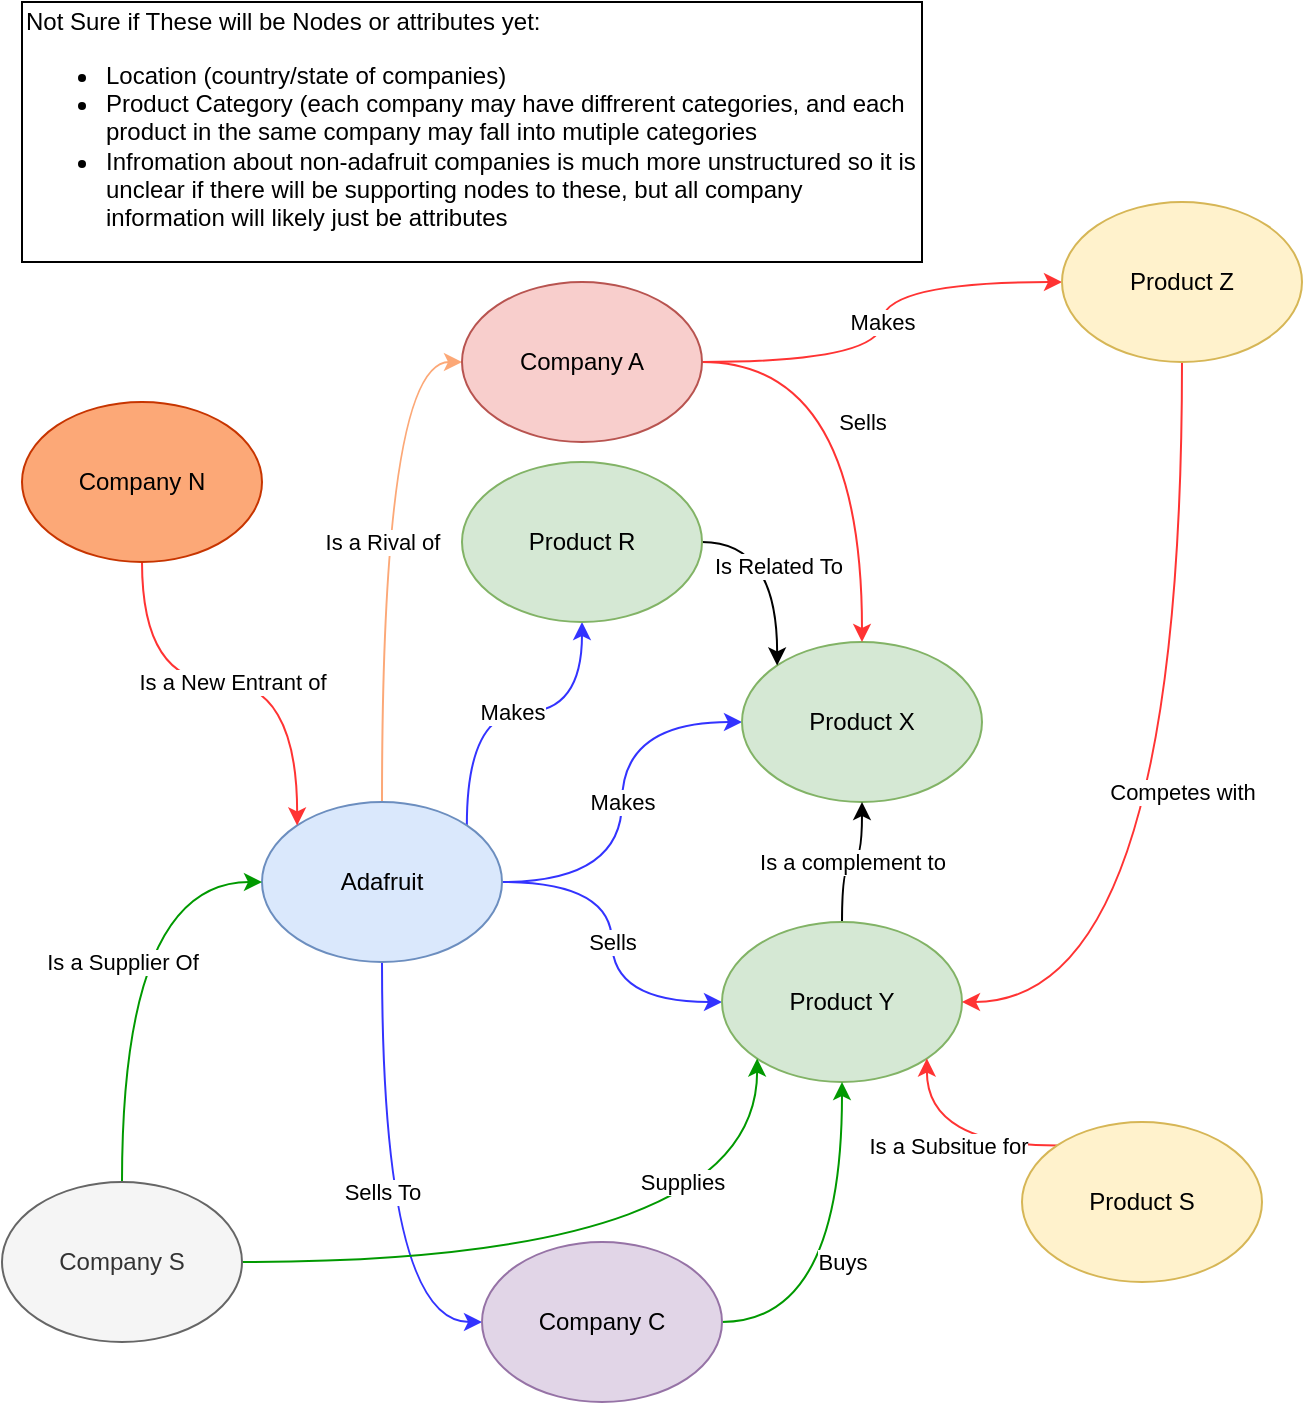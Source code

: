 <mxfile version="17.4.2" type="device"><diagram name="Page-1" id="42789a77-a242-8287-6e28-9cd8cfd52e62"><mxGraphModel dx="1422" dy="878" grid="1" gridSize="10" guides="1" tooltips="1" connect="1" arrows="1" fold="1" page="1" pageScale="1" pageWidth="1100" pageHeight="850" background="none" math="0" shadow="0"><root><mxCell id="0"/><mxCell id="1" parent="0"/><mxCell id="vrHfYsoFtQO1pEJkf1KY-3" value="Makes" style="edgeStyle=orthogonalEdgeStyle;orthogonalLoop=1;jettySize=auto;html=1;curved=1;strokeColor=#3333FF;" edge="1" parent="1" source="vrHfYsoFtQO1pEJkf1KY-1" target="vrHfYsoFtQO1pEJkf1KY-2"><mxGeometry relative="1" as="geometry"/></mxCell><mxCell id="vrHfYsoFtQO1pEJkf1KY-5" value="Sells" style="edgeStyle=orthogonalEdgeStyle;orthogonalLoop=1;jettySize=auto;html=1;curved=1;strokeColor=#3333FF;" edge="1" parent="1" source="vrHfYsoFtQO1pEJkf1KY-1" target="vrHfYsoFtQO1pEJkf1KY-4"><mxGeometry relative="1" as="geometry"/></mxCell><mxCell id="vrHfYsoFtQO1pEJkf1KY-7" value="Is a Rival of" style="edgeStyle=orthogonalEdgeStyle;curved=1;orthogonalLoop=1;jettySize=auto;html=1;entryX=0;entryY=0.5;entryDx=0;entryDy=0;strokeColor=#FCA877;" edge="1" parent="1" source="vrHfYsoFtQO1pEJkf1KY-1" target="vrHfYsoFtQO1pEJkf1KY-6"><mxGeometry relative="1" as="geometry"/></mxCell><mxCell id="vrHfYsoFtQO1pEJkf1KY-13" value="Sells To" style="edgeStyle=orthogonalEdgeStyle;curved=1;orthogonalLoop=1;jettySize=auto;html=1;entryX=0;entryY=0.5;entryDx=0;entryDy=0;strokeColor=#3333FF;" edge="1" parent="1" source="vrHfYsoFtQO1pEJkf1KY-1" target="vrHfYsoFtQO1pEJkf1KY-12"><mxGeometry relative="1" as="geometry"/></mxCell><mxCell id="vrHfYsoFtQO1pEJkf1KY-17" value="Makes" style="edgeStyle=orthogonalEdgeStyle;curved=1;orthogonalLoop=1;jettySize=auto;html=1;exitX=1;exitY=0;exitDx=0;exitDy=0;entryX=0.5;entryY=1;entryDx=0;entryDy=0;strokeColor=#3333FF;" edge="1" parent="1" source="vrHfYsoFtQO1pEJkf1KY-1" target="vrHfYsoFtQO1pEJkf1KY-16"><mxGeometry relative="1" as="geometry"/></mxCell><mxCell id="vrHfYsoFtQO1pEJkf1KY-1" value="Adafruit" style="ellipse;whiteSpace=wrap;html=1;fillColor=#dae8fc;strokeColor=#6c8ebf;" vertex="1" parent="1"><mxGeometry x="440" y="420" width="120" height="80" as="geometry"/></mxCell><mxCell id="vrHfYsoFtQO1pEJkf1KY-2" value="Product X" style="ellipse;whiteSpace=wrap;html=1;fillColor=#d5e8d4;strokeColor=#82b366;" vertex="1" parent="1"><mxGeometry x="680" y="340" width="120" height="80" as="geometry"/></mxCell><mxCell id="vrHfYsoFtQO1pEJkf1KY-15" value="Is a complement to" style="edgeStyle=orthogonalEdgeStyle;curved=1;orthogonalLoop=1;jettySize=auto;html=1;exitX=0.5;exitY=0;exitDx=0;exitDy=0;entryX=0.5;entryY=1;entryDx=0;entryDy=0;" edge="1" parent="1" source="vrHfYsoFtQO1pEJkf1KY-4" target="vrHfYsoFtQO1pEJkf1KY-2"><mxGeometry relative="1" as="geometry"/></mxCell><mxCell id="vrHfYsoFtQO1pEJkf1KY-4" value="Product Y" style="ellipse;whiteSpace=wrap;html=1;fillColor=#d5e8d4;strokeColor=#82b366;" vertex="1" parent="1"><mxGeometry x="670" y="480" width="120" height="80" as="geometry"/></mxCell><mxCell id="vrHfYsoFtQO1pEJkf1KY-8" value="Sells" style="edgeStyle=orthogonalEdgeStyle;curved=1;orthogonalLoop=1;jettySize=auto;html=1;exitX=1;exitY=0.5;exitDx=0;exitDy=0;strokeColor=#FF3333;" edge="1" parent="1" source="vrHfYsoFtQO1pEJkf1KY-6" target="vrHfYsoFtQO1pEJkf1KY-2"><mxGeometry relative="1" as="geometry"/></mxCell><mxCell id="vrHfYsoFtQO1pEJkf1KY-10" value="Makes" style="edgeStyle=orthogonalEdgeStyle;curved=1;orthogonalLoop=1;jettySize=auto;html=1;strokeColor=#FF3333;" edge="1" parent="1" source="vrHfYsoFtQO1pEJkf1KY-6" target="vrHfYsoFtQO1pEJkf1KY-9"><mxGeometry relative="1" as="geometry"/></mxCell><mxCell id="vrHfYsoFtQO1pEJkf1KY-6" value="Company A" style="ellipse;whiteSpace=wrap;html=1;fillColor=#f8cecc;strokeColor=#b85450;" vertex="1" parent="1"><mxGeometry x="540" y="160" width="120" height="80" as="geometry"/></mxCell><mxCell id="vrHfYsoFtQO1pEJkf1KY-11" value="Competes with" style="edgeStyle=orthogonalEdgeStyle;curved=1;orthogonalLoop=1;jettySize=auto;html=1;exitX=0.5;exitY=1;exitDx=0;exitDy=0;entryX=1;entryY=0.5;entryDx=0;entryDy=0;strokeColor=#FF3333;" edge="1" parent="1" source="vrHfYsoFtQO1pEJkf1KY-9" target="vrHfYsoFtQO1pEJkf1KY-4"><mxGeometry relative="1" as="geometry"/></mxCell><mxCell id="vrHfYsoFtQO1pEJkf1KY-9" value="Product Z" style="ellipse;whiteSpace=wrap;html=1;fillColor=#fff2cc;strokeColor=#d6b656;" vertex="1" parent="1"><mxGeometry x="840" y="120" width="120" height="80" as="geometry"/></mxCell><mxCell id="vrHfYsoFtQO1pEJkf1KY-14" value="Buys" style="edgeStyle=orthogonalEdgeStyle;curved=1;orthogonalLoop=1;jettySize=auto;html=1;exitX=1;exitY=0.5;exitDx=0;exitDy=0;strokeColor=#009900;" edge="1" parent="1" source="vrHfYsoFtQO1pEJkf1KY-12" target="vrHfYsoFtQO1pEJkf1KY-4"><mxGeometry relative="1" as="geometry"/></mxCell><mxCell id="vrHfYsoFtQO1pEJkf1KY-12" value="Company C" style="ellipse;whiteSpace=wrap;html=1;fillColor=#e1d5e7;strokeColor=#9673a6;" vertex="1" parent="1"><mxGeometry x="550" y="640" width="120" height="80" as="geometry"/></mxCell><mxCell id="vrHfYsoFtQO1pEJkf1KY-18" value="Is Related To" style="edgeStyle=orthogonalEdgeStyle;curved=1;orthogonalLoop=1;jettySize=auto;html=1;exitX=1;exitY=0.5;exitDx=0;exitDy=0;entryX=0;entryY=0;entryDx=0;entryDy=0;" edge="1" parent="1" source="vrHfYsoFtQO1pEJkf1KY-16" target="vrHfYsoFtQO1pEJkf1KY-2"><mxGeometry relative="1" as="geometry"/></mxCell><mxCell id="vrHfYsoFtQO1pEJkf1KY-16" value="Product R" style="ellipse;whiteSpace=wrap;html=1;fillColor=#d5e8d4;strokeColor=#82b366;" vertex="1" parent="1"><mxGeometry x="540" y="250" width="120" height="80" as="geometry"/></mxCell><mxCell id="vrHfYsoFtQO1pEJkf1KY-19" value="Not Sure if These will be Nodes or attributes yet:&lt;br&gt;&lt;ul&gt;&lt;li&gt;Location (country/state of companies)&lt;/li&gt;&lt;li&gt;Product Category (each company may have diffrerent categories, and each product in the same company may fall into mutiple categories&lt;/li&gt;&lt;li&gt;Infromation about non-adafruit companies is much more unstructured so it is unclear if there will be supporting nodes to these, but all company information will likely just be attributes&lt;/li&gt;&lt;/ul&gt;" style="rounded=0;whiteSpace=wrap;html=1;align=left;" vertex="1" parent="1"><mxGeometry x="320" y="20" width="450" height="130" as="geometry"/></mxCell><mxCell id="vrHfYsoFtQO1pEJkf1KY-21" value="Is a Subsitue for" style="edgeStyle=orthogonalEdgeStyle;curved=1;orthogonalLoop=1;jettySize=auto;html=1;exitX=0;exitY=0;exitDx=0;exitDy=0;entryX=1;entryY=1;entryDx=0;entryDy=0;strokeColor=#FF3333;" edge="1" parent="1" source="vrHfYsoFtQO1pEJkf1KY-20" target="vrHfYsoFtQO1pEJkf1KY-4"><mxGeometry relative="1" as="geometry"/></mxCell><mxCell id="vrHfYsoFtQO1pEJkf1KY-20" value="Product S" style="ellipse;whiteSpace=wrap;html=1;fillColor=#fff2cc;strokeColor=#d6b656;" vertex="1" parent="1"><mxGeometry x="820" y="580" width="120" height="80" as="geometry"/></mxCell><mxCell id="vrHfYsoFtQO1pEJkf1KY-25" value="Is a Supplier Of" style="edgeStyle=orthogonalEdgeStyle;curved=1;orthogonalLoop=1;jettySize=auto;html=1;exitX=0.5;exitY=0;exitDx=0;exitDy=0;entryX=0;entryY=0.5;entryDx=0;entryDy=0;strokeColor=#009900;" edge="1" parent="1" source="vrHfYsoFtQO1pEJkf1KY-22" target="vrHfYsoFtQO1pEJkf1KY-1"><mxGeometry relative="1" as="geometry"/></mxCell><mxCell id="vrHfYsoFtQO1pEJkf1KY-26" value="Supplies" style="edgeStyle=orthogonalEdgeStyle;curved=1;orthogonalLoop=1;jettySize=auto;html=1;exitX=1;exitY=0.5;exitDx=0;exitDy=0;entryX=0;entryY=1;entryDx=0;entryDy=0;strokeColor=#009900;" edge="1" parent="1" source="vrHfYsoFtQO1pEJkf1KY-22" target="vrHfYsoFtQO1pEJkf1KY-4"><mxGeometry x="0.656" y="38" relative="1" as="geometry"><mxPoint as="offset"/></mxGeometry></mxCell><mxCell id="vrHfYsoFtQO1pEJkf1KY-22" value="Company S" style="ellipse;whiteSpace=wrap;html=1;fillColor=#f5f5f5;strokeColor=#666666;fontColor=#333333;" vertex="1" parent="1"><mxGeometry x="310" y="610" width="120" height="80" as="geometry"/></mxCell><mxCell id="vrHfYsoFtQO1pEJkf1KY-29" value="Is a New Entrant of" style="edgeStyle=orthogonalEdgeStyle;curved=1;orthogonalLoop=1;jettySize=auto;html=1;exitX=0.5;exitY=1;exitDx=0;exitDy=0;entryX=0;entryY=0;entryDx=0;entryDy=0;strokeColor=#FF3333;" edge="1" parent="1" source="vrHfYsoFtQO1pEJkf1KY-27" target="vrHfYsoFtQO1pEJkf1KY-1"><mxGeometry relative="1" as="geometry"/></mxCell><mxCell id="vrHfYsoFtQO1pEJkf1KY-27" value="Company N" style="ellipse;whiteSpace=wrap;html=1;fillColor=#FCA877;strokeColor=#C73500;fontColor=#000000;" vertex="1" parent="1"><mxGeometry x="320" y="220" width="120" height="80" as="geometry"/></mxCell></root></mxGraphModel></diagram></mxfile>